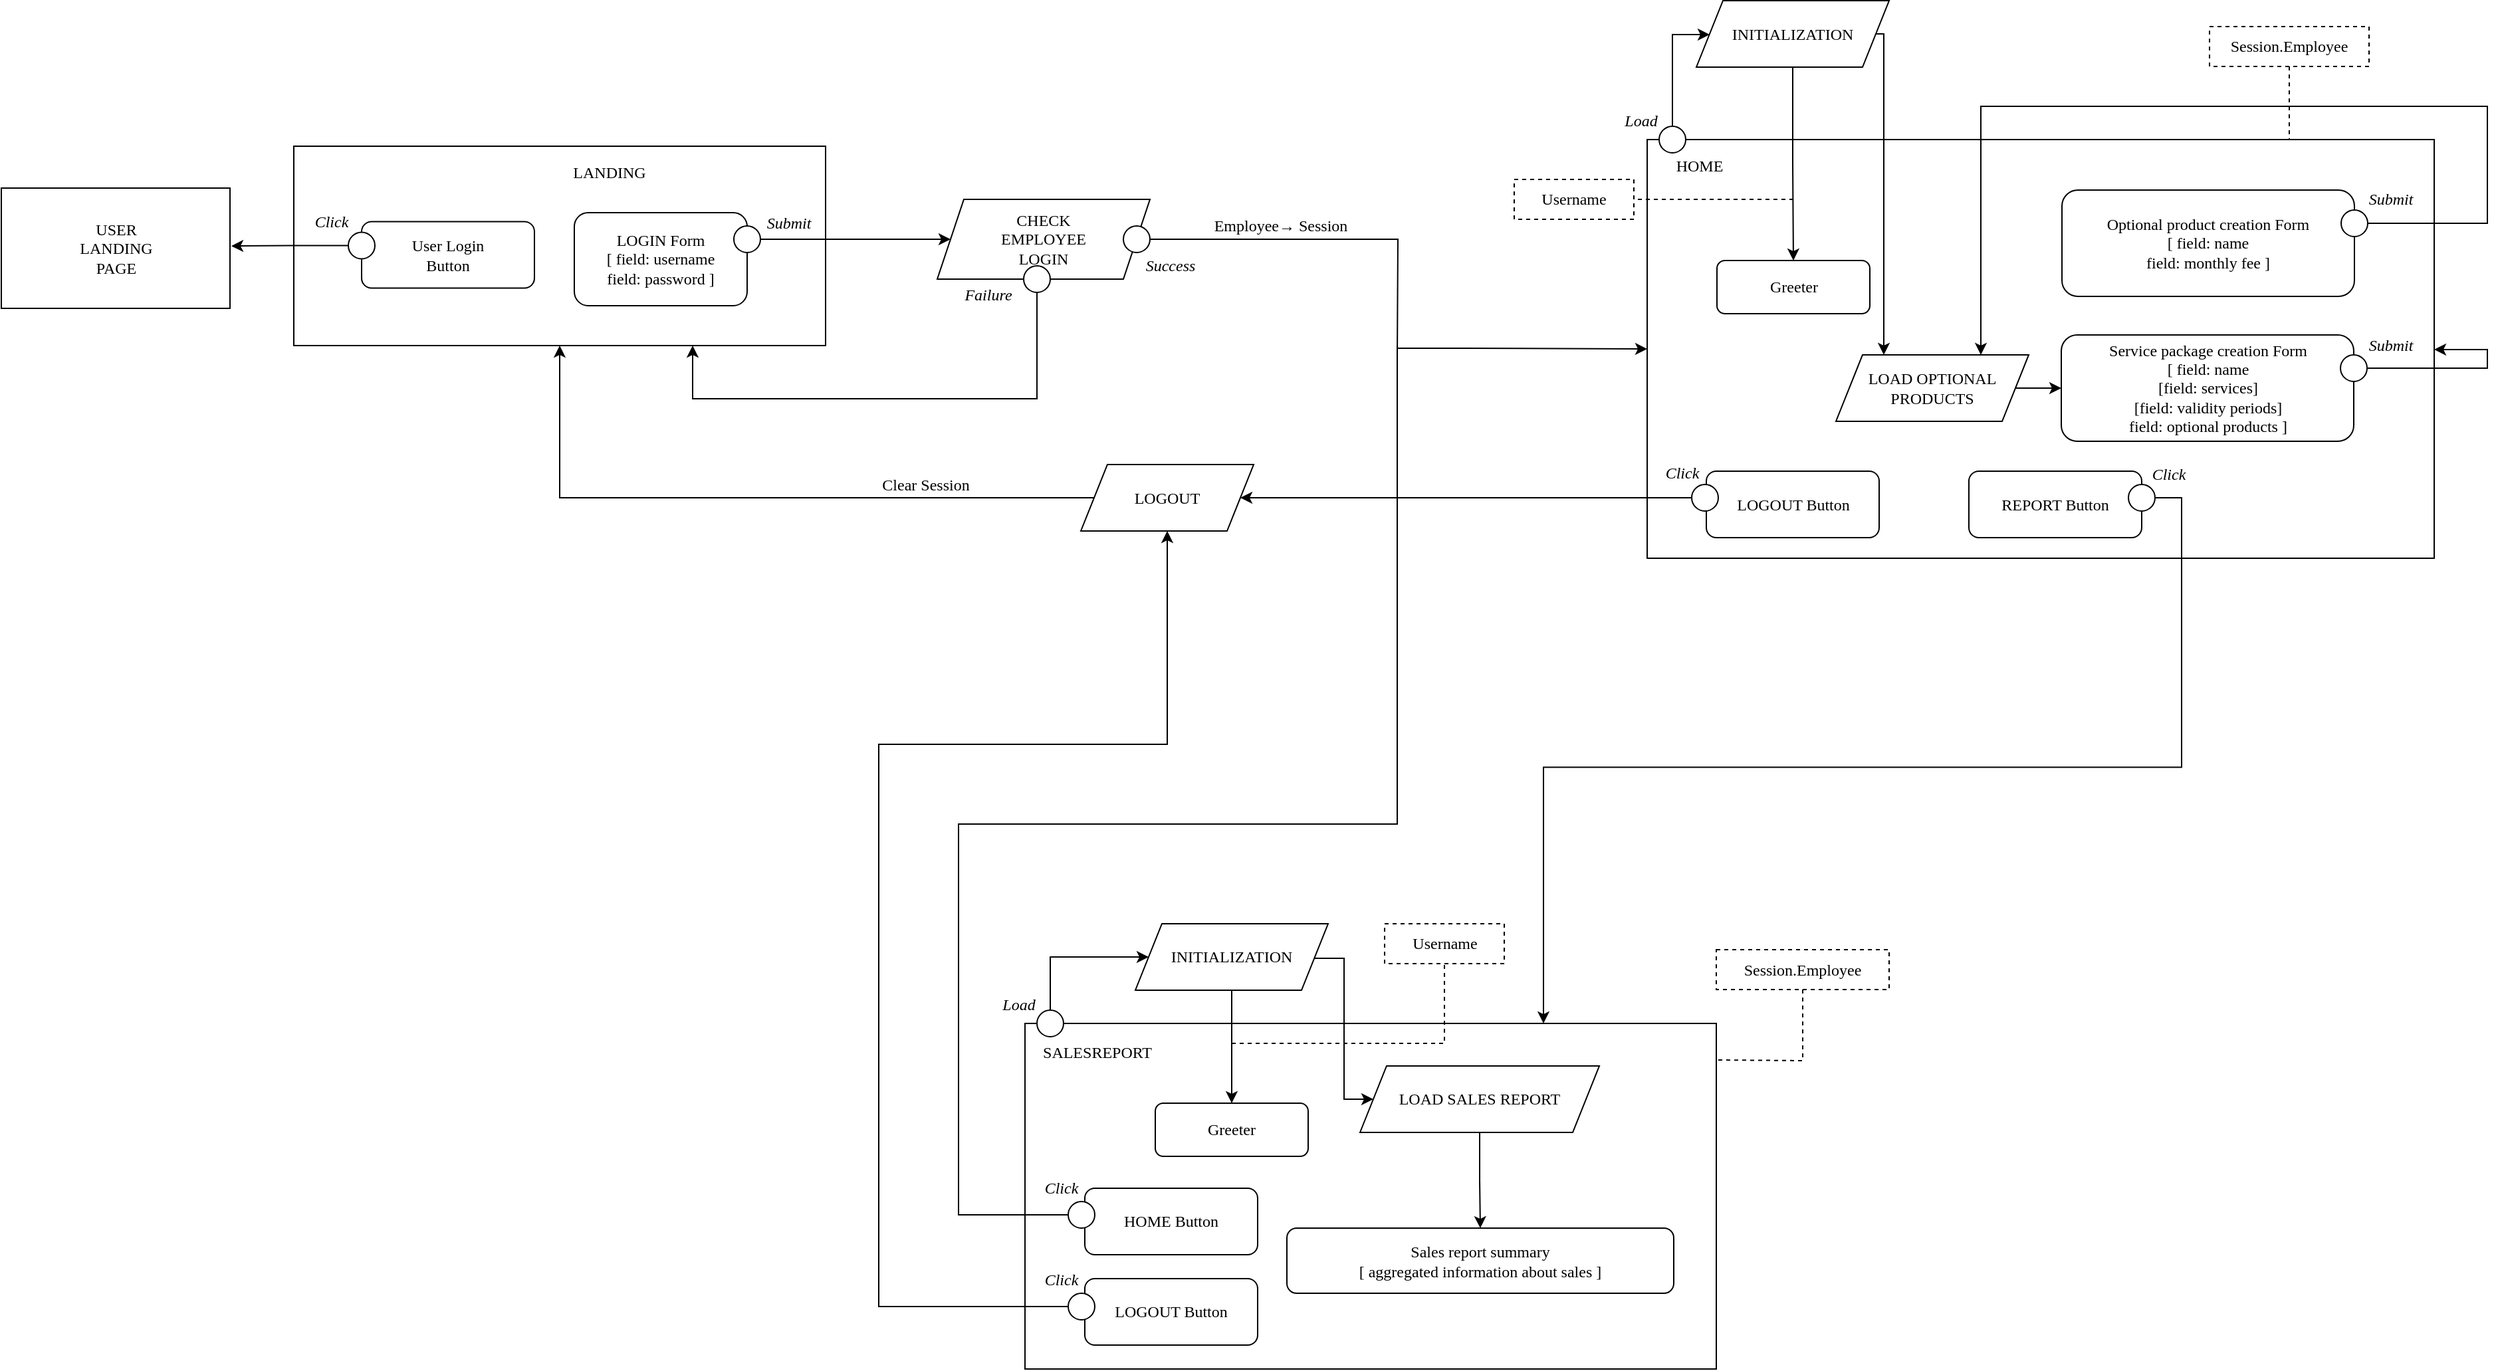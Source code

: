 <mxfile version="17.4.6" type="github">
  <diagram id="3yTFBYGLncivDJRvdzMF" name="Page-1">
    <mxGraphModel dx="1447" dy="733" grid="1" gridSize="10" guides="1" tooltips="1" connect="1" arrows="1" fold="1" page="1" pageScale="1" pageWidth="1200" pageHeight="1600" math="0" shadow="0">
      <root>
        <mxCell id="0" />
        <mxCell id="1" parent="0" />
        <mxCell id="Wz8lpyT-Ac9rhzFCjMwo-1" value="" style="rounded=0;whiteSpace=wrap;html=1;fontFamily=Verdana;" parent="1" vertex="1">
          <mxGeometry x="390" y="390" width="400" height="150" as="geometry" />
        </mxCell>
        <mxCell id="Wz8lpyT-Ac9rhzFCjMwo-14" value="" style="rounded=0;whiteSpace=wrap;html=1;fontFamily=Verdana;" parent="1" vertex="1">
          <mxGeometry x="1408" y="385" width="592" height="315" as="geometry" />
        </mxCell>
        <mxCell id="Wz8lpyT-Ac9rhzFCjMwo-2" style="edgeStyle=orthogonalEdgeStyle;rounded=0;orthogonalLoop=1;jettySize=auto;html=1;exitX=0;exitY=0.5;exitDx=0;exitDy=0;fontFamily=Verdana;entryX=0;entryY=0.5;entryDx=0;entryDy=0;" parent="1" source="Wz8lpyT-Ac9rhzFCjMwo-7" target="Wz8lpyT-Ac9rhzFCjMwo-17" edge="1">
          <mxGeometry relative="1" as="geometry">
            <mxPoint x="538" y="240" as="targetPoint" />
            <Array as="points">
              <mxPoint x="878" y="460" />
            </Array>
          </mxGeometry>
        </mxCell>
        <mxCell id="Wz8lpyT-Ac9rhzFCjMwo-3" value="LANDING" style="text;html=1;align=center;verticalAlign=middle;resizable=0;points=[];autosize=1;strokeColor=none;fillColor=none;fontFamily=Verdana;" parent="1" vertex="1">
          <mxGeometry x="592" y="400" width="70" height="20" as="geometry" />
        </mxCell>
        <mxCell id="Wz8lpyT-Ac9rhzFCjMwo-4" value="&lt;div&gt;LOGIN Form&lt;br&gt;&lt;/div&gt;&lt;div&gt;[ field: username&lt;/div&gt;&lt;div&gt;field: password ]&lt;br&gt;&lt;/div&gt;" style="rounded=1;whiteSpace=wrap;html=1;fontFamily=Verdana;" parent="1" vertex="1">
          <mxGeometry x="601" y="440" width="130" height="70" as="geometry" />
        </mxCell>
        <mxCell id="Wz8lpyT-Ac9rhzFCjMwo-7" value="" style="ellipse;whiteSpace=wrap;html=1;aspect=fixed;fontFamily=Verdana;" parent="1" vertex="1">
          <mxGeometry x="721" y="450" width="20" height="20" as="geometry" />
        </mxCell>
        <mxCell id="Wz8lpyT-Ac9rhzFCjMwo-15" value="HOME" style="text;html=1;align=center;verticalAlign=middle;resizable=0;points=[];autosize=1;strokeColor=none;fillColor=none;fontFamily=Verdana;" parent="1" vertex="1">
          <mxGeometry x="1422" y="395" width="50" height="20" as="geometry" />
        </mxCell>
        <mxCell id="Wz8lpyT-Ac9rhzFCjMwo-17" value="&lt;div&gt;CHECK&lt;/div&gt;&lt;div&gt;EMPLOYEE&lt;/div&gt;&lt;div&gt;LOGIN&lt;br&gt;&lt;/div&gt;" style="shape=parallelogram;perimeter=parallelogramPerimeter;whiteSpace=wrap;html=1;fixedSize=1;fontFamily=Verdana;" parent="1" vertex="1">
          <mxGeometry x="874" y="430" width="160" height="60" as="geometry" />
        </mxCell>
        <mxCell id="Wz8lpyT-Ac9rhzFCjMwo-18" style="edgeStyle=orthogonalEdgeStyle;rounded=0;orthogonalLoop=1;jettySize=auto;html=1;exitX=0.5;exitY=1;exitDx=0;exitDy=0;entryX=0.75;entryY=1;entryDx=0;entryDy=0;fontFamily=Verdana;" parent="1" source="Wz8lpyT-Ac9rhzFCjMwo-19" target="Wz8lpyT-Ac9rhzFCjMwo-1" edge="1">
          <mxGeometry relative="1" as="geometry">
            <Array as="points">
              <mxPoint x="949" y="580" />
              <mxPoint x="690" y="580" />
            </Array>
          </mxGeometry>
        </mxCell>
        <mxCell id="Wz8lpyT-Ac9rhzFCjMwo-19" value="" style="ellipse;whiteSpace=wrap;html=1;aspect=fixed;fontFamily=Verdana;" parent="1" vertex="1">
          <mxGeometry x="939" y="480" width="20" height="20" as="geometry" />
        </mxCell>
        <mxCell id="Wz8lpyT-Ac9rhzFCjMwo-20" style="edgeStyle=orthogonalEdgeStyle;rounded=0;orthogonalLoop=1;jettySize=auto;html=1;exitX=1;exitY=0.5;exitDx=0;exitDy=0;fontFamily=Verdana;endArrow=none;endFill=0;" parent="1" source="Wz8lpyT-Ac9rhzFCjMwo-21" edge="1">
          <mxGeometry relative="1" as="geometry">
            <mxPoint x="1220" y="550" as="targetPoint" />
          </mxGeometry>
        </mxCell>
        <mxCell id="Wz8lpyT-Ac9rhzFCjMwo-21" value="" style="ellipse;whiteSpace=wrap;html=1;aspect=fixed;fontFamily=Verdana;" parent="1" vertex="1">
          <mxGeometry x="1014" y="450" width="20" height="20" as="geometry" />
        </mxCell>
        <mxCell id="Wz8lpyT-Ac9rhzFCjMwo-22" style="edgeStyle=orthogonalEdgeStyle;rounded=0;orthogonalLoop=1;jettySize=auto;html=1;entryX=0;entryY=0.5;entryDx=0;entryDy=0;fontFamily=Verdana;" parent="1" target="Wz8lpyT-Ac9rhzFCjMwo-14" edge="1">
          <mxGeometry relative="1" as="geometry">
            <mxPoint x="1220" y="542" as="sourcePoint" />
            <Array as="points">
              <mxPoint x="1270" y="542" />
              <mxPoint x="1339" y="542" />
            </Array>
          </mxGeometry>
        </mxCell>
        <mxCell id="Wz8lpyT-Ac9rhzFCjMwo-24" value="Employee→ Session" style="text;html=1;align=center;verticalAlign=middle;resizable=0;points=[];autosize=1;strokeColor=none;fillColor=none;fontFamily=Verdana;" parent="1" vertex="1">
          <mxGeometry x="1062" y="440" width="140" height="20" as="geometry" />
        </mxCell>
        <mxCell id="Wz8lpyT-Ac9rhzFCjMwo-25" value="&lt;i&gt;Success&lt;/i&gt;" style="text;html=1;align=center;verticalAlign=middle;resizable=0;points=[];autosize=1;strokeColor=none;fillColor=none;fontFamily=Verdana;" parent="1" vertex="1">
          <mxGeometry x="1014" y="470" width="70" height="20" as="geometry" />
        </mxCell>
        <mxCell id="Wz8lpyT-Ac9rhzFCjMwo-26" value="Failure" style="text;html=1;align=center;verticalAlign=middle;resizable=0;points=[];autosize=1;strokeColor=none;fillColor=none;fontFamily=Verdana;fontStyle=2" parent="1" vertex="1">
          <mxGeometry x="882" y="492" width="60" height="20" as="geometry" />
        </mxCell>
        <mxCell id="Wz8lpyT-Ac9rhzFCjMwo-27" value="Submit" style="text;html=1;align=center;verticalAlign=middle;resizable=0;points=[];autosize=1;strokeColor=none;fillColor=none;fontFamily=Verdana;fontStyle=2" parent="1" vertex="1">
          <mxGeometry x="732" y="438" width="60" height="20" as="geometry" />
        </mxCell>
        <mxCell id="Wz8lpyT-Ac9rhzFCjMwo-30" style="edgeStyle=orthogonalEdgeStyle;rounded=0;orthogonalLoop=1;jettySize=auto;html=1;exitX=0.5;exitY=0;exitDx=0;exitDy=0;fontFamily=Verdana;entryX=0;entryY=0.5;entryDx=0;entryDy=0;" parent="1" source="Wz8lpyT-Ac9rhzFCjMwo-31" target="0TKePO1vBAwYK1uOQbZ0-16" edge="1">
          <mxGeometry relative="1" as="geometry">
            <Array as="points">
              <mxPoint x="1427" y="306" />
              <mxPoint x="1455" y="306" />
            </Array>
            <mxPoint x="1420" y="280" as="targetPoint" />
          </mxGeometry>
        </mxCell>
        <mxCell id="Wz8lpyT-Ac9rhzFCjMwo-31" value="" style="ellipse;whiteSpace=wrap;html=1;aspect=fixed;fontFamily=Verdana;" parent="1" vertex="1">
          <mxGeometry x="1417" y="375" width="20" height="20" as="geometry" />
        </mxCell>
        <mxCell id="Wz8lpyT-Ac9rhzFCjMwo-32" value="Load" style="text;html=1;align=center;verticalAlign=middle;resizable=0;points=[];autosize=1;strokeColor=none;fillColor=none;fontFamily=Verdana;fontStyle=2" parent="1" vertex="1">
          <mxGeometry x="1378" y="361" width="50" height="20" as="geometry" />
        </mxCell>
        <mxCell id="Wz8lpyT-Ac9rhzFCjMwo-33" value="&lt;div&gt;Optional product creation Form&lt;/div&gt;&lt;div&gt;[ field: name&lt;/div&gt;&lt;div&gt;field: monthly fee ]&lt;br&gt;&lt;/div&gt;" style="rounded=1;whiteSpace=wrap;html=1;fontFamily=Verdana;" parent="1" vertex="1">
          <mxGeometry x="1720" y="423" width="220" height="80" as="geometry" />
        </mxCell>
        <mxCell id="Wz8lpyT-Ac9rhzFCjMwo-34" value="&lt;div&gt;Service package creation Form&lt;/div&gt;&lt;div&gt;[ field: name&lt;/div&gt;&lt;div&gt;[field: services] &lt;br&gt;&lt;/div&gt;&lt;div&gt;[field: validity periods]&lt;/div&gt;&lt;div&gt;field: optional products ]&lt;br&gt;&lt;/div&gt;" style="rounded=1;whiteSpace=wrap;html=1;fontFamily=Verdana;" parent="1" vertex="1">
          <mxGeometry x="1719.5" y="532" width="220" height="80" as="geometry" />
        </mxCell>
        <mxCell id="Wz8lpyT-Ac9rhzFCjMwo-35" value="REPORT Button" style="rounded=1;whiteSpace=wrap;html=1;fontFamily=Verdana;" parent="1" vertex="1">
          <mxGeometry x="1650" y="634.5" width="130" height="50" as="geometry" />
        </mxCell>
        <mxCell id="Wz8lpyT-Ac9rhzFCjMwo-36" style="edgeStyle=orthogonalEdgeStyle;rounded=0;orthogonalLoop=1;jettySize=auto;html=1;exitX=1;exitY=0.5;exitDx=0;exitDy=0;entryX=0.75;entryY=0;entryDx=0;entryDy=0;fontFamily=Verdana;" parent="1" source="Wz8lpyT-Ac9rhzFCjMwo-37" target="Wz8lpyT-Ac9rhzFCjMwo-63" edge="1">
          <mxGeometry relative="1" as="geometry">
            <mxPoint x="1330" y="820" as="targetPoint" />
          </mxGeometry>
        </mxCell>
        <mxCell id="Wz8lpyT-Ac9rhzFCjMwo-37" value="" style="ellipse;whiteSpace=wrap;html=1;aspect=fixed;fontFamily=Verdana;" parent="1" vertex="1">
          <mxGeometry x="1770" y="644.5" width="20" height="20" as="geometry" />
        </mxCell>
        <mxCell id="Wz8lpyT-Ac9rhzFCjMwo-38" value="LOGOUT Button" style="rounded=1;whiteSpace=wrap;html=1;fontFamily=Verdana;" parent="1" vertex="1">
          <mxGeometry x="1452.5" y="634.5" width="130" height="50" as="geometry" />
        </mxCell>
        <mxCell id="Wz8lpyT-Ac9rhzFCjMwo-39" style="edgeStyle=orthogonalEdgeStyle;rounded=0;orthogonalLoop=1;jettySize=auto;html=1;exitX=0;exitY=0.5;exitDx=0;exitDy=0;entryX=1;entryY=0.5;entryDx=0;entryDy=0;fontFamily=Verdana;" parent="1" source="Wz8lpyT-Ac9rhzFCjMwo-40" target="Wz8lpyT-Ac9rhzFCjMwo-42" edge="1">
          <mxGeometry relative="1" as="geometry">
            <Array as="points">
              <mxPoint x="1130" y="655" />
              <mxPoint x="1102" y="655" />
            </Array>
          </mxGeometry>
        </mxCell>
        <mxCell id="Wz8lpyT-Ac9rhzFCjMwo-40" value="" style="ellipse;whiteSpace=wrap;html=1;aspect=fixed;fontFamily=Verdana;" parent="1" vertex="1">
          <mxGeometry x="1441.5" y="644.5" width="20" height="20" as="geometry" />
        </mxCell>
        <mxCell id="Wz8lpyT-Ac9rhzFCjMwo-41" style="edgeStyle=orthogonalEdgeStyle;rounded=0;orthogonalLoop=1;jettySize=auto;html=1;exitX=0;exitY=0.5;exitDx=0;exitDy=0;entryX=0.5;entryY=1;entryDx=0;entryDy=0;fontFamily=Verdana;" parent="1" source="Wz8lpyT-Ac9rhzFCjMwo-42" target="Wz8lpyT-Ac9rhzFCjMwo-1" edge="1">
          <mxGeometry relative="1" as="geometry" />
        </mxCell>
        <mxCell id="Wz8lpyT-Ac9rhzFCjMwo-42" value="LOGOUT" style="shape=parallelogram;perimeter=parallelogramPerimeter;whiteSpace=wrap;html=1;fixedSize=1;fontFamily=Verdana;" parent="1" vertex="1">
          <mxGeometry x="982" y="629.5" width="130" height="50" as="geometry" />
        </mxCell>
        <mxCell id="Wz8lpyT-Ac9rhzFCjMwo-43" value="Clear Session" style="text;html=1;align=center;verticalAlign=middle;resizable=0;points=[];autosize=1;strokeColor=none;fillColor=none;fontFamily=Verdana;" parent="1" vertex="1">
          <mxGeometry x="815" y="634.5" width="100" height="20" as="geometry" />
        </mxCell>
        <mxCell id="Wz8lpyT-Ac9rhzFCjMwo-50" style="edgeStyle=orthogonalEdgeStyle;rounded=0;orthogonalLoop=1;jettySize=auto;html=1;exitX=1;exitY=0.5;exitDx=0;exitDy=0;entryX=0;entryY=0.5;entryDx=0;entryDy=0;fontFamily=Verdana;" parent="1" source="Wz8lpyT-Ac9rhzFCjMwo-51" target="Wz8lpyT-Ac9rhzFCjMwo-34" edge="1">
          <mxGeometry relative="1" as="geometry" />
        </mxCell>
        <mxCell id="Wz8lpyT-Ac9rhzFCjMwo-51" value="LOAD OPTIONAL PRODUCTS" style="shape=parallelogram;perimeter=parallelogramPerimeter;whiteSpace=wrap;html=1;fixedSize=1;fontFamily=Verdana;" parent="1" vertex="1">
          <mxGeometry x="1550" y="547" width="145" height="50" as="geometry" />
        </mxCell>
        <mxCell id="Wz8lpyT-Ac9rhzFCjMwo-54" style="edgeStyle=orthogonalEdgeStyle;rounded=0;orthogonalLoop=1;jettySize=auto;html=1;exitX=1;exitY=0.5;exitDx=0;exitDy=0;entryX=0.75;entryY=0;entryDx=0;entryDy=0;fontFamily=Verdana;" parent="1" source="Wz8lpyT-Ac9rhzFCjMwo-55" target="Wz8lpyT-Ac9rhzFCjMwo-51" edge="1">
          <mxGeometry relative="1" as="geometry">
            <Array as="points">
              <mxPoint x="2040" y="448" />
              <mxPoint x="2040" y="360" />
              <mxPoint x="1659" y="360" />
              <mxPoint x="1659" y="547" />
            </Array>
          </mxGeometry>
        </mxCell>
        <mxCell id="Wz8lpyT-Ac9rhzFCjMwo-55" value="" style="ellipse;whiteSpace=wrap;html=1;aspect=fixed;fontFamily=Verdana;" parent="1" vertex="1">
          <mxGeometry x="1930" y="438" width="20" height="20" as="geometry" />
        </mxCell>
        <mxCell id="Wz8lpyT-Ac9rhzFCjMwo-176" style="edgeStyle=orthogonalEdgeStyle;rounded=0;orthogonalLoop=1;jettySize=auto;html=1;exitX=1;exitY=0.5;exitDx=0;exitDy=0;entryX=1;entryY=0.5;entryDx=0;entryDy=0;fontFamily=Verdana;" parent="1" source="Wz8lpyT-Ac9rhzFCjMwo-56" target="Wz8lpyT-Ac9rhzFCjMwo-14" edge="1">
          <mxGeometry relative="1" as="geometry">
            <Array as="points">
              <mxPoint x="2040" y="557" />
              <mxPoint x="2040" y="543" />
              <mxPoint x="2000" y="543" />
            </Array>
          </mxGeometry>
        </mxCell>
        <mxCell id="Wz8lpyT-Ac9rhzFCjMwo-56" value="" style="ellipse;whiteSpace=wrap;html=1;aspect=fixed;fontFamily=Verdana;" parent="1" vertex="1">
          <mxGeometry x="1929.5" y="547" width="20" height="20" as="geometry" />
        </mxCell>
        <mxCell id="Wz8lpyT-Ac9rhzFCjMwo-57" value="Click" style="text;html=1;align=center;verticalAlign=middle;resizable=0;points=[];autosize=1;strokeColor=none;fillColor=none;fontFamily=Verdana;fontStyle=2" parent="1" vertex="1">
          <mxGeometry x="1774.5" y="626.5" width="50" height="20" as="geometry" />
        </mxCell>
        <mxCell id="Wz8lpyT-Ac9rhzFCjMwo-58" value="Click" style="text;html=1;align=center;verticalAlign=middle;resizable=0;points=[];autosize=1;strokeColor=none;fillColor=none;fontFamily=Verdana;fontStyle=2" parent="1" vertex="1">
          <mxGeometry x="1408.5" y="625.5" width="50" height="20" as="geometry" />
        </mxCell>
        <mxCell id="Wz8lpyT-Ac9rhzFCjMwo-59" value="Submit" style="text;html=1;align=center;verticalAlign=middle;resizable=0;points=[];autosize=1;strokeColor=none;fillColor=none;fontFamily=Verdana;fontStyle=2" parent="1" vertex="1">
          <mxGeometry x="1936.5" y="530" width="60" height="20" as="geometry" />
        </mxCell>
        <mxCell id="Wz8lpyT-Ac9rhzFCjMwo-60" value="Submit" style="text;html=1;align=center;verticalAlign=middle;resizable=0;points=[];autosize=1;strokeColor=none;fillColor=none;fontFamily=Verdana;fontStyle=2" parent="1" vertex="1">
          <mxGeometry x="1937" y="420" width="60" height="20" as="geometry" />
        </mxCell>
        <mxCell id="Wz8lpyT-Ac9rhzFCjMwo-63" value="" style="rounded=0;whiteSpace=wrap;html=1;fontFamily=Verdana;" parent="1" vertex="1">
          <mxGeometry x="940" y="1050" width="520" height="260" as="geometry" />
        </mxCell>
        <mxCell id="Wz8lpyT-Ac9rhzFCjMwo-64" value="SALESREPORT" style="text;html=1;align=center;verticalAlign=middle;resizable=0;points=[];autosize=1;strokeColor=none;fillColor=none;fontFamily=Verdana;" parent="1" vertex="1">
          <mxGeometry x="939" y="1062" width="110" height="20" as="geometry" />
        </mxCell>
        <mxCell id="Wz8lpyT-Ac9rhzFCjMwo-70" value="HOME Button" style="rounded=1;whiteSpace=wrap;html=1;fontFamily=Verdana;" parent="1" vertex="1">
          <mxGeometry x="985" y="1174" width="130" height="50" as="geometry" />
        </mxCell>
        <mxCell id="Wz8lpyT-Ac9rhzFCjMwo-71" value="LOGOUT Button" style="rounded=1;whiteSpace=wrap;html=1;fontFamily=Verdana;" parent="1" vertex="1">
          <mxGeometry x="985" y="1242" width="130" height="50" as="geometry" />
        </mxCell>
        <mxCell id="Wz8lpyT-Ac9rhzFCjMwo-184" style="edgeStyle=orthogonalEdgeStyle;rounded=0;orthogonalLoop=1;jettySize=auto;html=1;exitX=0;exitY=0.5;exitDx=0;exitDy=0;fontFamily=Verdana;endArrow=none;endFill=0;" parent="1" source="Wz8lpyT-Ac9rhzFCjMwo-73" edge="1">
          <mxGeometry relative="1" as="geometry">
            <Array as="points">
              <mxPoint x="890" y="1194" />
              <mxPoint x="890" y="900" />
              <mxPoint x="1220" y="900" />
              <mxPoint x="1220" y="540" />
            </Array>
            <mxPoint x="1220" y="540" as="targetPoint" />
          </mxGeometry>
        </mxCell>
        <mxCell id="Wz8lpyT-Ac9rhzFCjMwo-73" value="" style="ellipse;whiteSpace=wrap;html=1;aspect=fixed;fontFamily=Verdana;" parent="1" vertex="1">
          <mxGeometry x="972.5" y="1184" width="20" height="20" as="geometry" />
        </mxCell>
        <mxCell id="Wz8lpyT-Ac9rhzFCjMwo-74" value="Click" style="text;html=1;align=center;verticalAlign=middle;resizable=0;points=[];autosize=1;strokeColor=none;fillColor=none;fontFamily=Verdana;fontStyle=2" parent="1" vertex="1">
          <mxGeometry x="942" y="1233" width="50" height="20" as="geometry" />
        </mxCell>
        <mxCell id="0TKePO1vBAwYK1uOQbZ0-25" style="edgeStyle=orthogonalEdgeStyle;rounded=0;orthogonalLoop=1;jettySize=auto;html=1;exitX=0.5;exitY=0;exitDx=0;exitDy=0;endArrow=classic;endFill=1;entryX=0;entryY=0.5;entryDx=0;entryDy=0;" edge="1" parent="1" source="Wz8lpyT-Ac9rhzFCjMwo-76" target="0TKePO1vBAwYK1uOQbZ0-23">
          <mxGeometry relative="1" as="geometry">
            <mxPoint x="1020" y="980" as="targetPoint" />
            <Array as="points">
              <mxPoint x="959" y="1000" />
            </Array>
          </mxGeometry>
        </mxCell>
        <mxCell id="Wz8lpyT-Ac9rhzFCjMwo-76" value="" style="ellipse;whiteSpace=wrap;html=1;aspect=fixed;fontFamily=Verdana;" parent="1" vertex="1">
          <mxGeometry x="949" y="1040" width="20" height="20" as="geometry" />
        </mxCell>
        <mxCell id="Wz8lpyT-Ac9rhzFCjMwo-77" value="Load" style="text;html=1;align=center;verticalAlign=middle;resizable=0;points=[];autosize=1;strokeColor=none;fillColor=none;fontFamily=Verdana;fontStyle=2" parent="1" vertex="1">
          <mxGeometry x="910" y="1026" width="50" height="20" as="geometry" />
        </mxCell>
        <mxCell id="Wz8lpyT-Ac9rhzFCjMwo-183" style="edgeStyle=orthogonalEdgeStyle;rounded=0;orthogonalLoop=1;jettySize=auto;html=1;exitX=0;exitY=0.5;exitDx=0;exitDy=0;entryX=0.5;entryY=1;entryDx=0;entryDy=0;fontFamily=Verdana;" parent="1" source="Wz8lpyT-Ac9rhzFCjMwo-83" target="Wz8lpyT-Ac9rhzFCjMwo-42" edge="1">
          <mxGeometry relative="1" as="geometry">
            <Array as="points">
              <mxPoint x="830" y="1263" />
              <mxPoint x="830" y="840" />
              <mxPoint x="1047" y="840" />
            </Array>
          </mxGeometry>
        </mxCell>
        <mxCell id="Wz8lpyT-Ac9rhzFCjMwo-83" value="" style="ellipse;whiteSpace=wrap;html=1;aspect=fixed;fontFamily=Verdana;" parent="1" vertex="1">
          <mxGeometry x="972.5" y="1253" width="20" height="20" as="geometry" />
        </mxCell>
        <mxCell id="Wz8lpyT-Ac9rhzFCjMwo-84" value="Click" style="text;html=1;align=center;verticalAlign=middle;resizable=0;points=[];autosize=1;strokeColor=none;fillColor=none;fontFamily=Verdana;fontStyle=2" parent="1" vertex="1">
          <mxGeometry x="942" y="1164" width="50" height="20" as="geometry" />
        </mxCell>
        <mxCell id="Wz8lpyT-Ac9rhzFCjMwo-85" value="&lt;div&gt;Sales report summary&lt;br&gt;&lt;/div&gt;&lt;div&gt;[ aggregated information about sales ]&lt;/div&gt;" style="rounded=1;whiteSpace=wrap;html=1;fontFamily=Verdana;" parent="1" vertex="1">
          <mxGeometry x="1137" y="1204" width="291" height="49" as="geometry" />
        </mxCell>
        <mxCell id="Wz8lpyT-Ac9rhzFCjMwo-89" style="edgeStyle=orthogonalEdgeStyle;rounded=0;orthogonalLoop=1;jettySize=auto;html=1;exitX=0.5;exitY=1;exitDx=0;exitDy=0;entryX=0.5;entryY=0;entryDx=0;entryDy=0;fontFamily=Verdana;endArrow=classic;endFill=1;" parent="1" source="Wz8lpyT-Ac9rhzFCjMwo-90" target="Wz8lpyT-Ac9rhzFCjMwo-85" edge="1">
          <mxGeometry relative="1" as="geometry" />
        </mxCell>
        <mxCell id="Wz8lpyT-Ac9rhzFCjMwo-90" value="&lt;div&gt;LOAD SALES REPORT&lt;/div&gt;" style="shape=parallelogram;perimeter=parallelogramPerimeter;whiteSpace=wrap;html=1;fixedSize=1;fontFamily=Verdana;" parent="1" vertex="1">
          <mxGeometry x="1192" y="1082" width="180" height="50" as="geometry" />
        </mxCell>
        <mxCell id="Wz8lpyT-Ac9rhzFCjMwo-136" value="Session.Employee" style="whiteSpace=wrap;html=1;fontFamily=Verdana;dashed=1;" parent="1" vertex="1">
          <mxGeometry x="1831" y="300" width="120" height="30" as="geometry" />
        </mxCell>
        <mxCell id="Wz8lpyT-Ac9rhzFCjMwo-137" value="" style="endArrow=none;html=1;rounded=0;fontFamily=Verdana;exitX=0.5;exitY=1;exitDx=0;exitDy=0;dashed=1;" parent="1" source="Wz8lpyT-Ac9rhzFCjMwo-136" edge="1">
          <mxGeometry width="50" height="50" relative="1" as="geometry">
            <mxPoint x="2009.0" y="215" as="sourcePoint" />
            <mxPoint x="1891.0" y="385" as="targetPoint" />
            <Array as="points" />
          </mxGeometry>
        </mxCell>
        <mxCell id="Wz8lpyT-Ac9rhzFCjMwo-141" value="Session.Employee" style="whiteSpace=wrap;html=1;fontFamily=Verdana;dashed=1;" parent="1" vertex="1">
          <mxGeometry x="1460" y="994.5" width="130" height="30" as="geometry" />
        </mxCell>
        <mxCell id="Wz8lpyT-Ac9rhzFCjMwo-142" value="" style="endArrow=none;html=1;rounded=0;fontFamily=Verdana;dashed=1;exitX=0.5;exitY=1;exitDx=0;exitDy=0;" parent="1" source="Wz8lpyT-Ac9rhzFCjMwo-141" edge="1">
          <mxGeometry width="50" height="50" relative="1" as="geometry">
            <mxPoint x="1628.0" y="909.5" as="sourcePoint" />
            <mxPoint x="1460" y="1077.5" as="targetPoint" />
            <Array as="points">
              <mxPoint x="1525" y="1078" />
            </Array>
          </mxGeometry>
        </mxCell>
        <mxCell id="0TKePO1vBAwYK1uOQbZ0-6" value="&lt;div&gt;User Login&lt;/div&gt;&lt;div&gt;Button&lt;br&gt;&lt;/div&gt;" style="rounded=1;whiteSpace=wrap;html=1;fontFamily=Verdana;" vertex="1" parent="1">
          <mxGeometry x="441" y="446.75" width="130" height="50" as="geometry" />
        </mxCell>
        <mxCell id="0TKePO1vBAwYK1uOQbZ0-7" style="edgeStyle=orthogonalEdgeStyle;rounded=0;orthogonalLoop=1;jettySize=auto;html=1;exitX=0;exitY=0.5;exitDx=0;exitDy=0;endArrow=classic;endFill=1;" edge="1" parent="1" source="0TKePO1vBAwYK1uOQbZ0-8">
          <mxGeometry relative="1" as="geometry">
            <mxPoint x="343" y="465.083" as="targetPoint" />
          </mxGeometry>
        </mxCell>
        <mxCell id="0TKePO1vBAwYK1uOQbZ0-8" value="" style="ellipse;whiteSpace=wrap;html=1;aspect=fixed;fontFamily=Verdana;" vertex="1" parent="1">
          <mxGeometry x="431" y="454.75" width="20" height="20" as="geometry" />
        </mxCell>
        <mxCell id="0TKePO1vBAwYK1uOQbZ0-9" value="Click" style="text;html=1;align=center;verticalAlign=middle;resizable=0;points=[];autosize=1;strokeColor=none;fillColor=none;fontFamily=Verdana;fontStyle=2" vertex="1" parent="1">
          <mxGeometry x="393" y="436.75" width="50" height="20" as="geometry" />
        </mxCell>
        <mxCell id="0TKePO1vBAwYK1uOQbZ0-10" value="" style="rounded=0;whiteSpace=wrap;html=1;" vertex="1" parent="1">
          <mxGeometry x="170" y="421.5" width="172" height="90.5" as="geometry" />
        </mxCell>
        <mxCell id="0TKePO1vBAwYK1uOQbZ0-11" value="&lt;div&gt;USER&lt;br&gt;&lt;/div&gt;&lt;div&gt;LANDING&lt;/div&gt;&lt;div&gt;PAGE&lt;br&gt;&lt;/div&gt;" style="text;html=1;align=center;verticalAlign=middle;resizable=0;points=[];autosize=1;strokeColor=none;fillColor=none;fontFamily=Verdana;" vertex="1" parent="1">
          <mxGeometry x="221" y="442" width="70" height="50" as="geometry" />
        </mxCell>
        <mxCell id="0TKePO1vBAwYK1uOQbZ0-14" value="&lt;div&gt;&lt;font face=&quot;Verdana&quot;&gt;Username&lt;/font&gt;&lt;/div&gt;" style="whiteSpace=wrap;html=1;fontFamily=Verdana;dashed=1;" vertex="1" parent="1">
          <mxGeometry x="1308" y="415" width="90" height="30" as="geometry" />
        </mxCell>
        <mxCell id="0TKePO1vBAwYK1uOQbZ0-15" value="" style="endArrow=none;html=1;rounded=0;fontFamily=Verdana;dashed=1;entryX=1;entryY=0.5;entryDx=0;entryDy=0;" edge="1" parent="1" target="0TKePO1vBAwYK1uOQbZ0-14">
          <mxGeometry width="50" height="50" relative="1" as="geometry">
            <mxPoint x="1518" y="430" as="sourcePoint" />
            <mxPoint x="1388.5" y="426" as="targetPoint" />
            <Array as="points">
              <mxPoint x="1498" y="430" />
            </Array>
          </mxGeometry>
        </mxCell>
        <mxCell id="0TKePO1vBAwYK1uOQbZ0-22" style="edgeStyle=orthogonalEdgeStyle;rounded=0;orthogonalLoop=1;jettySize=auto;html=1;exitX=1;exitY=0.5;exitDx=0;exitDy=0;entryX=0.25;entryY=0;entryDx=0;entryDy=0;endArrow=classic;endFill=1;" edge="1" parent="1" source="0TKePO1vBAwYK1uOQbZ0-16" target="Wz8lpyT-Ac9rhzFCjMwo-51">
          <mxGeometry relative="1" as="geometry">
            <Array as="points">
              <mxPoint x="1586" y="306" />
              <mxPoint x="1586" y="547" />
            </Array>
          </mxGeometry>
        </mxCell>
        <mxCell id="0TKePO1vBAwYK1uOQbZ0-16" value="INITIALIZATION" style="shape=parallelogram;perimeter=parallelogramPerimeter;whiteSpace=wrap;html=1;fixedSize=1;fontFamily=Verdana;" vertex="1" parent="1">
          <mxGeometry x="1445" y="280.5" width="145" height="50" as="geometry" />
        </mxCell>
        <mxCell id="0TKePO1vBAwYK1uOQbZ0-17" style="edgeStyle=orthogonalEdgeStyle;rounded=0;orthogonalLoop=1;jettySize=auto;html=1;fontFamily=Verdana;endArrow=classic;endFill=1;exitX=0.5;exitY=1;exitDx=0;exitDy=0;entryX=0.5;entryY=0;entryDx=0;entryDy=0;" edge="1" parent="1" source="0TKePO1vBAwYK1uOQbZ0-16" target="0TKePO1vBAwYK1uOQbZ0-18">
          <mxGeometry relative="1" as="geometry">
            <mxPoint x="1270" y="380" as="targetPoint" />
            <mxPoint x="1500" y="350" as="sourcePoint" />
          </mxGeometry>
        </mxCell>
        <mxCell id="0TKePO1vBAwYK1uOQbZ0-18" value="Greeter" style="rounded=1;whiteSpace=wrap;html=1;fontFamily=Verdana;" vertex="1" parent="1">
          <mxGeometry x="1460.5" y="476" width="115" height="40" as="geometry" />
        </mxCell>
        <mxCell id="0TKePO1vBAwYK1uOQbZ0-24" style="edgeStyle=orthogonalEdgeStyle;rounded=0;orthogonalLoop=1;jettySize=auto;html=1;exitX=1;exitY=0.5;exitDx=0;exitDy=0;entryX=0;entryY=0.5;entryDx=0;entryDy=0;endArrow=classic;endFill=1;" edge="1" parent="1" source="0TKePO1vBAwYK1uOQbZ0-23" target="Wz8lpyT-Ac9rhzFCjMwo-90">
          <mxGeometry relative="1" as="geometry">
            <Array as="points">
              <mxPoint x="1180" y="1001" />
              <mxPoint x="1180" y="1107" />
            </Array>
          </mxGeometry>
        </mxCell>
        <mxCell id="0TKePO1vBAwYK1uOQbZ0-27" style="edgeStyle=orthogonalEdgeStyle;rounded=0;orthogonalLoop=1;jettySize=auto;html=1;exitX=0.5;exitY=1;exitDx=0;exitDy=0;entryX=0.5;entryY=0;entryDx=0;entryDy=0;endArrow=classic;endFill=1;" edge="1" parent="1" source="0TKePO1vBAwYK1uOQbZ0-23" target="0TKePO1vBAwYK1uOQbZ0-26">
          <mxGeometry relative="1" as="geometry" />
        </mxCell>
        <mxCell id="0TKePO1vBAwYK1uOQbZ0-23" value="INITIALIZATION" style="shape=parallelogram;perimeter=parallelogramPerimeter;whiteSpace=wrap;html=1;fixedSize=1;fontFamily=Verdana;" vertex="1" parent="1">
          <mxGeometry x="1023" y="975" width="145" height="50" as="geometry" />
        </mxCell>
        <mxCell id="0TKePO1vBAwYK1uOQbZ0-26" value="Greeter" style="rounded=1;whiteSpace=wrap;html=1;fontFamily=Verdana;" vertex="1" parent="1">
          <mxGeometry x="1038" y="1110" width="115" height="40" as="geometry" />
        </mxCell>
        <mxCell id="0TKePO1vBAwYK1uOQbZ0-28" value="&lt;div&gt;&lt;font face=&quot;Verdana&quot;&gt;Username&lt;/font&gt;&lt;/div&gt;" style="whiteSpace=wrap;html=1;fontFamily=Verdana;dashed=1;" vertex="1" parent="1">
          <mxGeometry x="1210.5" y="975" width="90" height="30" as="geometry" />
        </mxCell>
        <mxCell id="0TKePO1vBAwYK1uOQbZ0-29" value="" style="endArrow=none;html=1;rounded=0;fontFamily=Verdana;dashed=1;entryX=0.5;entryY=1;entryDx=0;entryDy=0;" edge="1" parent="1" target="0TKePO1vBAwYK1uOQbZ0-28">
          <mxGeometry width="50" height="50" relative="1" as="geometry">
            <mxPoint x="1095.5" y="1065" as="sourcePoint" />
            <mxPoint x="1289" y="1021" as="targetPoint" />
            <Array as="points">
              <mxPoint x="1255.5" y="1065" />
            </Array>
          </mxGeometry>
        </mxCell>
      </root>
    </mxGraphModel>
  </diagram>
</mxfile>
